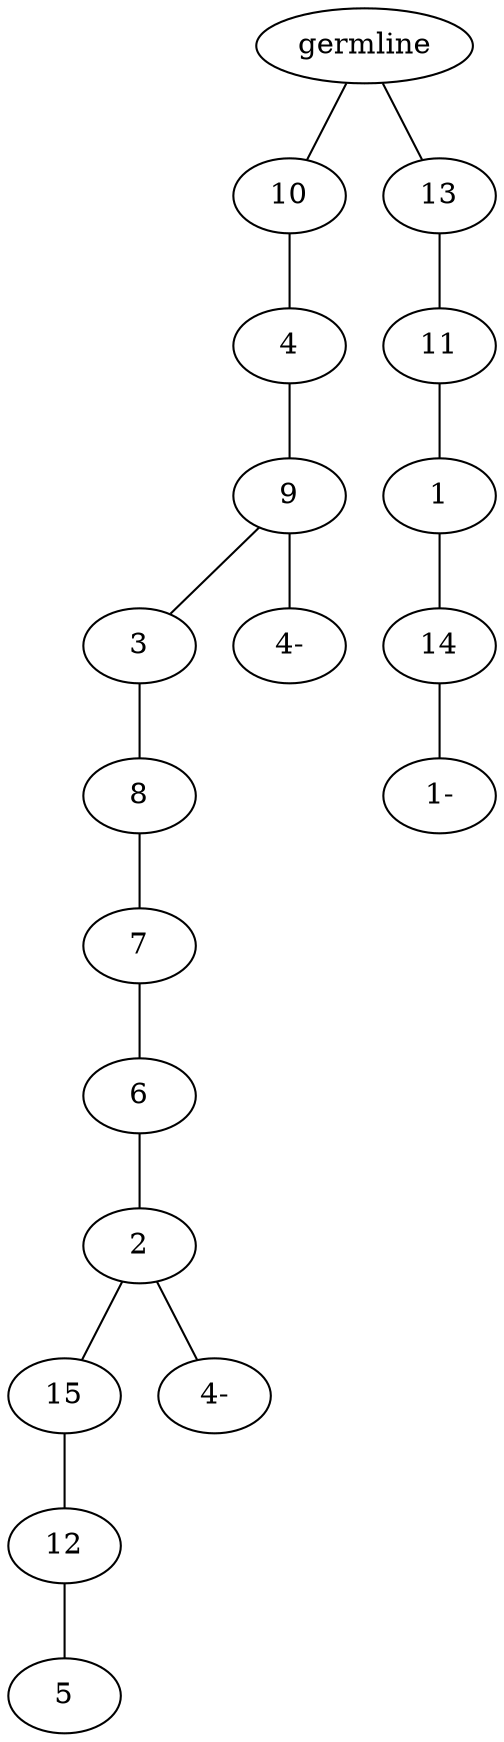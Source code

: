 graph tree {
    "140185782707872" [label="germline"];
    "140185782712352" [label="10"];
    "140185782714224" [label="4"];
    "140185782714080" [label="9"];
    "140185782812784" [label="3"];
    "140185782813648" [label="8"];
    "140185782813792" [label="7"];
    "140185782814176" [label="6"];
    "140185782814464" [label="2"];
    "140185782814752" [label="15"];
    "140185782815040" [label="12"];
    "140185782815328" [label="5"];
    "140185782815568" [label="4-"];
    "140185782814128" [label="4-"];
    "140185782713888" [label="13"];
    "140185782813264" [label="11"];
    "140185782813408" [label="1"];
    "140185782726768" [label="14"];
    "140185782727632" [label="1-"];
    "140185782707872" -- "140185782712352";
    "140185782707872" -- "140185782713888";
    "140185782712352" -- "140185782714224";
    "140185782714224" -- "140185782714080";
    "140185782714080" -- "140185782812784";
    "140185782714080" -- "140185782814128";
    "140185782812784" -- "140185782813648";
    "140185782813648" -- "140185782813792";
    "140185782813792" -- "140185782814176";
    "140185782814176" -- "140185782814464";
    "140185782814464" -- "140185782814752";
    "140185782814464" -- "140185782815568";
    "140185782814752" -- "140185782815040";
    "140185782815040" -- "140185782815328";
    "140185782713888" -- "140185782813264";
    "140185782813264" -- "140185782813408";
    "140185782813408" -- "140185782726768";
    "140185782726768" -- "140185782727632";
}
